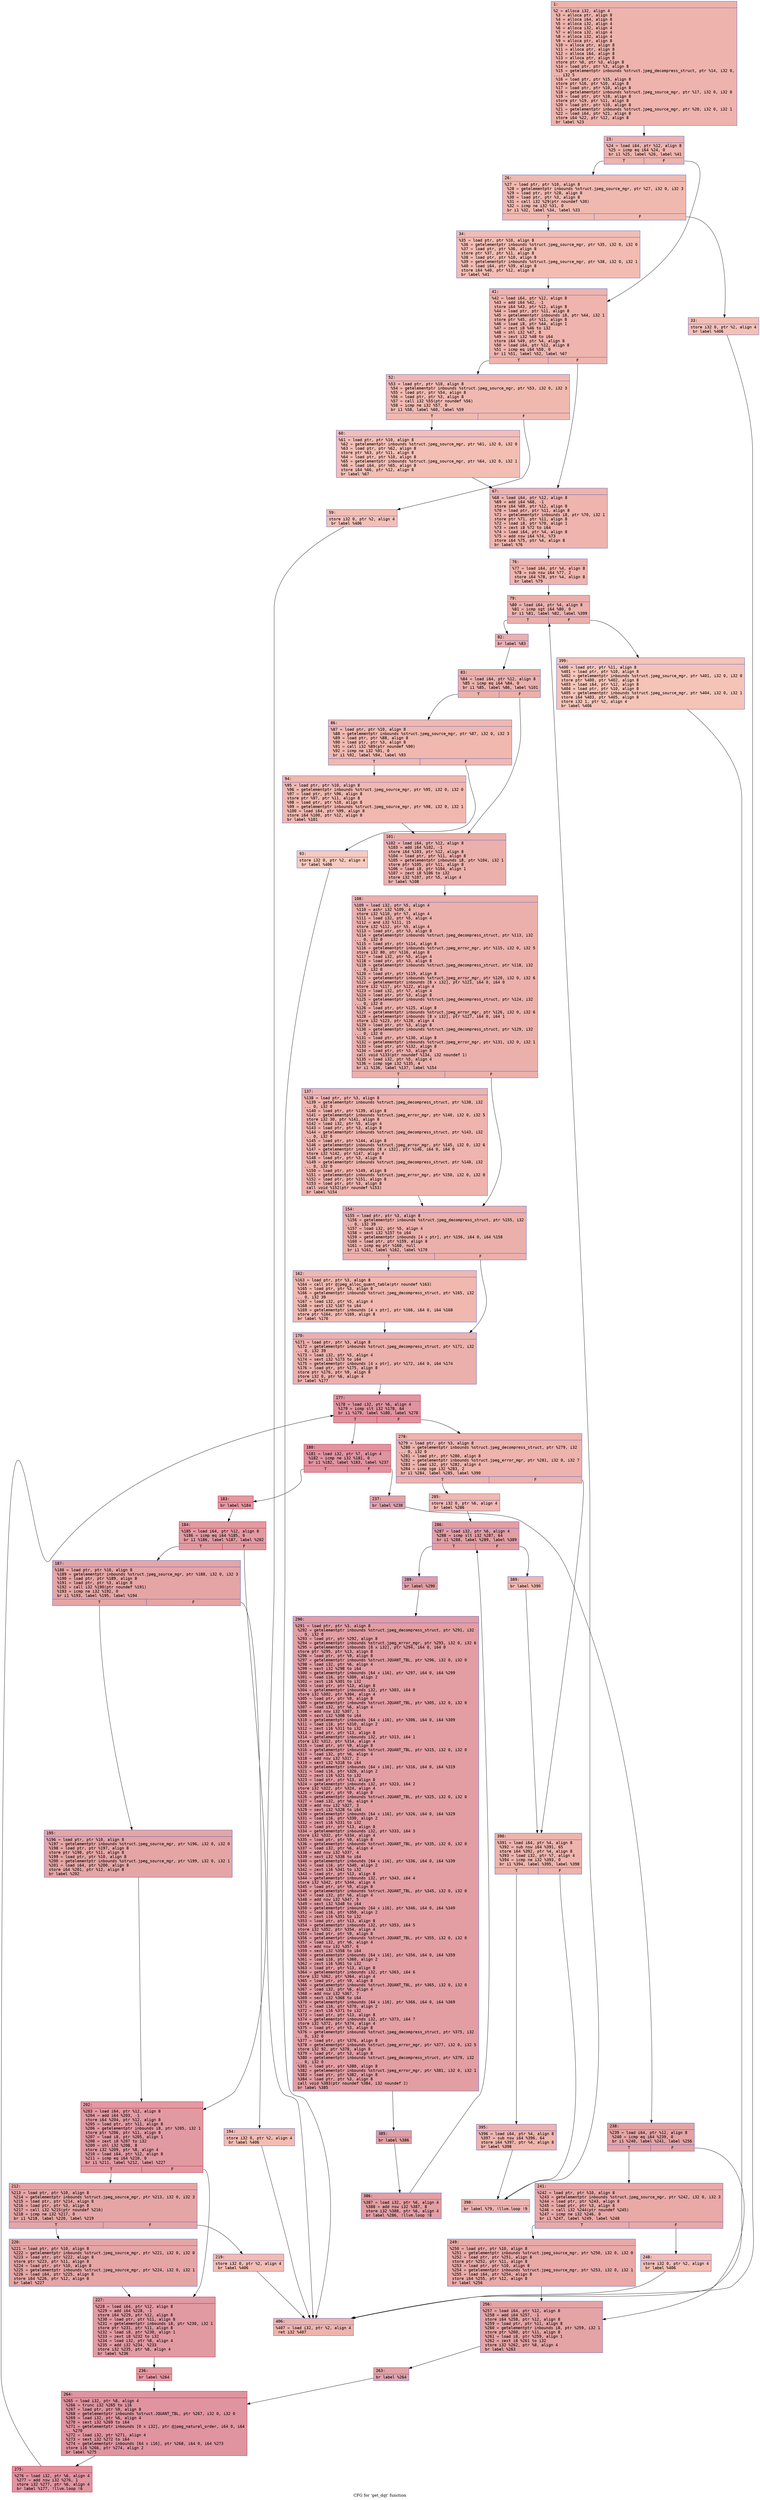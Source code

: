digraph "CFG for 'get_dqt' function" {
	label="CFG for 'get_dqt' function";

	Node0x6000038fb7f0 [shape=record,color="#3d50c3ff", style=filled, fillcolor="#d6524470" fontname="Courier",label="{1:\l|  %2 = alloca i32, align 4\l  %3 = alloca ptr, align 8\l  %4 = alloca i64, align 8\l  %5 = alloca i32, align 4\l  %6 = alloca i32, align 4\l  %7 = alloca i32, align 4\l  %8 = alloca i32, align 4\l  %9 = alloca ptr, align 8\l  %10 = alloca ptr, align 8\l  %11 = alloca ptr, align 8\l  %12 = alloca i64, align 8\l  %13 = alloca ptr, align 8\l  store ptr %0, ptr %3, align 8\l  %14 = load ptr, ptr %3, align 8\l  %15 = getelementptr inbounds %struct.jpeg_decompress_struct, ptr %14, i32 0,\l... i32 5\l  %16 = load ptr, ptr %15, align 8\l  store ptr %16, ptr %10, align 8\l  %17 = load ptr, ptr %10, align 8\l  %18 = getelementptr inbounds %struct.jpeg_source_mgr, ptr %17, i32 0, i32 0\l  %19 = load ptr, ptr %18, align 8\l  store ptr %19, ptr %11, align 8\l  %20 = load ptr, ptr %10, align 8\l  %21 = getelementptr inbounds %struct.jpeg_source_mgr, ptr %20, i32 0, i32 1\l  %22 = load i64, ptr %21, align 8\l  store i64 %22, ptr %12, align 8\l  br label %23\l}"];
	Node0x6000038fb7f0 -> Node0x6000038fb840[tooltip="1 -> 23\nProbability 100.00%" ];
	Node0x6000038fb840 [shape=record,color="#3d50c3ff", style=filled, fillcolor="#d6524470" fontname="Courier",label="{23:\l|  %24 = load i64, ptr %12, align 8\l  %25 = icmp eq i64 %24, 0\l  br i1 %25, label %26, label %41\l|{<s0>T|<s1>F}}"];
	Node0x6000038fb840:s0 -> Node0x6000038fb890[tooltip="23 -> 26\nProbability 37.50%" ];
	Node0x6000038fb840:s1 -> Node0x6000038fb980[tooltip="23 -> 41\nProbability 62.50%" ];
	Node0x6000038fb890 [shape=record,color="#3d50c3ff", style=filled, fillcolor="#de614d70" fontname="Courier",label="{26:\l|  %27 = load ptr, ptr %10, align 8\l  %28 = getelementptr inbounds %struct.jpeg_source_mgr, ptr %27, i32 0, i32 3\l  %29 = load ptr, ptr %28, align 8\l  %30 = load ptr, ptr %3, align 8\l  %31 = call i32 %29(ptr noundef %30)\l  %32 = icmp ne i32 %31, 0\l  br i1 %32, label %34, label %33\l|{<s0>T|<s1>F}}"];
	Node0x6000038fb890:s0 -> Node0x6000038fb930[tooltip="26 -> 34\nProbability 62.50%" ];
	Node0x6000038fb890:s1 -> Node0x6000038fb8e0[tooltip="26 -> 33\nProbability 37.50%" ];
	Node0x6000038fb8e0 [shape=record,color="#3d50c3ff", style=filled, fillcolor="#e5705870" fontname="Courier",label="{33:\l|  store i32 0, ptr %2, align 4\l  br label %406\l}"];
	Node0x6000038fb8e0 -> Node0x6000038fca00[tooltip="33 -> 406\nProbability 100.00%" ];
	Node0x6000038fb930 [shape=record,color="#3d50c3ff", style=filled, fillcolor="#e1675170" fontname="Courier",label="{34:\l|  %35 = load ptr, ptr %10, align 8\l  %36 = getelementptr inbounds %struct.jpeg_source_mgr, ptr %35, i32 0, i32 0\l  %37 = load ptr, ptr %36, align 8\l  store ptr %37, ptr %11, align 8\l  %38 = load ptr, ptr %10, align 8\l  %39 = getelementptr inbounds %struct.jpeg_source_mgr, ptr %38, i32 0, i32 1\l  %40 = load i64, ptr %39, align 8\l  store i64 %40, ptr %12, align 8\l  br label %41\l}"];
	Node0x6000038fb930 -> Node0x6000038fb980[tooltip="34 -> 41\nProbability 100.00%" ];
	Node0x6000038fb980 [shape=record,color="#3d50c3ff", style=filled, fillcolor="#d8564670" fontname="Courier",label="{41:\l|  %42 = load i64, ptr %12, align 8\l  %43 = add i64 %42, -1\l  store i64 %43, ptr %12, align 8\l  %44 = load ptr, ptr %11, align 8\l  %45 = getelementptr inbounds i8, ptr %44, i32 1\l  store ptr %45, ptr %11, align 8\l  %46 = load i8, ptr %44, align 1\l  %47 = zext i8 %46 to i32\l  %48 = shl i32 %47, 8\l  %49 = zext i32 %48 to i64\l  store i64 %49, ptr %4, align 8\l  %50 = load i64, ptr %12, align 8\l  %51 = icmp eq i64 %50, 0\l  br i1 %51, label %52, label %67\l|{<s0>T|<s1>F}}"];
	Node0x6000038fb980:s0 -> Node0x6000038fb9d0[tooltip="41 -> 52\nProbability 37.50%" ];
	Node0x6000038fb980:s1 -> Node0x6000038fbac0[tooltip="41 -> 67\nProbability 62.50%" ];
	Node0x6000038fb9d0 [shape=record,color="#3d50c3ff", style=filled, fillcolor="#de614d70" fontname="Courier",label="{52:\l|  %53 = load ptr, ptr %10, align 8\l  %54 = getelementptr inbounds %struct.jpeg_source_mgr, ptr %53, i32 0, i32 3\l  %55 = load ptr, ptr %54, align 8\l  %56 = load ptr, ptr %3, align 8\l  %57 = call i32 %55(ptr noundef %56)\l  %58 = icmp ne i32 %57, 0\l  br i1 %58, label %60, label %59\l|{<s0>T|<s1>F}}"];
	Node0x6000038fb9d0:s0 -> Node0x6000038fba70[tooltip="52 -> 60\nProbability 62.50%" ];
	Node0x6000038fb9d0:s1 -> Node0x6000038fba20[tooltip="52 -> 59\nProbability 37.50%" ];
	Node0x6000038fba20 [shape=record,color="#3d50c3ff", style=filled, fillcolor="#e5705870" fontname="Courier",label="{59:\l|  store i32 0, ptr %2, align 4\l  br label %406\l}"];
	Node0x6000038fba20 -> Node0x6000038fca00[tooltip="59 -> 406\nProbability 100.00%" ];
	Node0x6000038fba70 [shape=record,color="#3d50c3ff", style=filled, fillcolor="#e36c5570" fontname="Courier",label="{60:\l|  %61 = load ptr, ptr %10, align 8\l  %62 = getelementptr inbounds %struct.jpeg_source_mgr, ptr %61, i32 0, i32 0\l  %63 = load ptr, ptr %62, align 8\l  store ptr %63, ptr %11, align 8\l  %64 = load ptr, ptr %10, align 8\l  %65 = getelementptr inbounds %struct.jpeg_source_mgr, ptr %64, i32 0, i32 1\l  %66 = load i64, ptr %65, align 8\l  store i64 %66, ptr %12, align 8\l  br label %67\l}"];
	Node0x6000038fba70 -> Node0x6000038fbac0[tooltip="60 -> 67\nProbability 100.00%" ];
	Node0x6000038fbac0 [shape=record,color="#3d50c3ff", style=filled, fillcolor="#d8564670" fontname="Courier",label="{67:\l|  %68 = load i64, ptr %12, align 8\l  %69 = add i64 %68, -1\l  store i64 %69, ptr %12, align 8\l  %70 = load ptr, ptr %11, align 8\l  %71 = getelementptr inbounds i8, ptr %70, i32 1\l  store ptr %71, ptr %11, align 8\l  %72 = load i8, ptr %70, align 1\l  %73 = zext i8 %72 to i64\l  %74 = load i64, ptr %4, align 8\l  %75 = add nsw i64 %74, %73\l  store i64 %75, ptr %4, align 8\l  br label %76\l}"];
	Node0x6000038fbac0 -> Node0x6000038fbb10[tooltip="67 -> 76\nProbability 100.00%" ];
	Node0x6000038fbb10 [shape=record,color="#3d50c3ff", style=filled, fillcolor="#d8564670" fontname="Courier",label="{76:\l|  %77 = load i64, ptr %4, align 8\l  %78 = sub nsw i64 %77, 2\l  store i64 %78, ptr %4, align 8\l  br label %79\l}"];
	Node0x6000038fbb10 -> Node0x6000038fbb60[tooltip="76 -> 79\nProbability 100.00%" ];
	Node0x6000038fbb60 [shape=record,color="#3d50c3ff", style=filled, fillcolor="#d24b4070" fontname="Courier",label="{79:\l|  %80 = load i64, ptr %4, align 8\l  %81 = icmp sgt i64 %80, 0\l  br i1 %81, label %82, label %399\l|{<s0>T|<s1>F}}"];
	Node0x6000038fbb60:s0 -> Node0x6000038fbbb0[tooltip="79 -> 82\nProbability 96.88%" ];
	Node0x6000038fbb60:s1 -> Node0x6000038fc9b0[tooltip="79 -> 399\nProbability 3.12%" ];
	Node0x6000038fbbb0 [shape=record,color="#3d50c3ff", style=filled, fillcolor="#d24b4070" fontname="Courier",label="{82:\l|  br label %83\l}"];
	Node0x6000038fbbb0 -> Node0x6000038fbc00[tooltip="82 -> 83\nProbability 100.00%" ];
	Node0x6000038fbc00 [shape=record,color="#3d50c3ff", style=filled, fillcolor="#d24b4070" fontname="Courier",label="{83:\l|  %84 = load i64, ptr %12, align 8\l  %85 = icmp eq i64 %84, 0\l  br i1 %85, label %86, label %101\l|{<s0>T|<s1>F}}"];
	Node0x6000038fbc00:s0 -> Node0x6000038fbc50[tooltip="83 -> 86\nProbability 37.50%" ];
	Node0x6000038fbc00:s1 -> Node0x6000038fbd40[tooltip="83 -> 101\nProbability 62.50%" ];
	Node0x6000038fbc50 [shape=record,color="#3d50c3ff", style=filled, fillcolor="#dc5d4a70" fontname="Courier",label="{86:\l|  %87 = load ptr, ptr %10, align 8\l  %88 = getelementptr inbounds %struct.jpeg_source_mgr, ptr %87, i32 0, i32 3\l  %89 = load ptr, ptr %88, align 8\l  %90 = load ptr, ptr %3, align 8\l  %91 = call i32 %89(ptr noundef %90)\l  %92 = icmp ne i32 %91, 0\l  br i1 %92, label %94, label %93\l|{<s0>T|<s1>F}}"];
	Node0x6000038fbc50:s0 -> Node0x6000038fbcf0[tooltip="86 -> 94\nProbability 96.88%" ];
	Node0x6000038fbc50:s1 -> Node0x6000038fbca0[tooltip="86 -> 93\nProbability 3.12%" ];
	Node0x6000038fbca0 [shape=record,color="#3d50c3ff", style=filled, fillcolor="#ef886b70" fontname="Courier",label="{93:\l|  store i32 0, ptr %2, align 4\l  br label %406\l}"];
	Node0x6000038fbca0 -> Node0x6000038fca00[tooltip="93 -> 406\nProbability 100.00%" ];
	Node0x6000038fbcf0 [shape=record,color="#3d50c3ff", style=filled, fillcolor="#dc5d4a70" fontname="Courier",label="{94:\l|  %95 = load ptr, ptr %10, align 8\l  %96 = getelementptr inbounds %struct.jpeg_source_mgr, ptr %95, i32 0, i32 0\l  %97 = load ptr, ptr %96, align 8\l  store ptr %97, ptr %11, align 8\l  %98 = load ptr, ptr %10, align 8\l  %99 = getelementptr inbounds %struct.jpeg_source_mgr, ptr %98, i32 0, i32 1\l  %100 = load i64, ptr %99, align 8\l  store i64 %100, ptr %12, align 8\l  br label %101\l}"];
	Node0x6000038fbcf0 -> Node0x6000038fbd40[tooltip="94 -> 101\nProbability 100.00%" ];
	Node0x6000038fbd40 [shape=record,color="#3d50c3ff", style=filled, fillcolor="#d24b4070" fontname="Courier",label="{101:\l|  %102 = load i64, ptr %12, align 8\l  %103 = add i64 %102, -1\l  store i64 %103, ptr %12, align 8\l  %104 = load ptr, ptr %11, align 8\l  %105 = getelementptr inbounds i8, ptr %104, i32 1\l  store ptr %105, ptr %11, align 8\l  %106 = load i8, ptr %104, align 1\l  %107 = zext i8 %106 to i32\l  store i32 %107, ptr %5, align 4\l  br label %108\l}"];
	Node0x6000038fbd40 -> Node0x6000038fbd90[tooltip="101 -> 108\nProbability 100.00%" ];
	Node0x6000038fbd90 [shape=record,color="#3d50c3ff", style=filled, fillcolor="#d24b4070" fontname="Courier",label="{108:\l|  %109 = load i32, ptr %5, align 4\l  %110 = ashr i32 %109, 4\l  store i32 %110, ptr %7, align 4\l  %111 = load i32, ptr %5, align 4\l  %112 = and i32 %111, 15\l  store i32 %112, ptr %5, align 4\l  %113 = load ptr, ptr %3, align 8\l  %114 = getelementptr inbounds %struct.jpeg_decompress_struct, ptr %113, i32\l... 0, i32 0\l  %115 = load ptr, ptr %114, align 8\l  %116 = getelementptr inbounds %struct.jpeg_error_mgr, ptr %115, i32 0, i32 5\l  store i32 80, ptr %116, align 8\l  %117 = load i32, ptr %5, align 4\l  %118 = load ptr, ptr %3, align 8\l  %119 = getelementptr inbounds %struct.jpeg_decompress_struct, ptr %118, i32\l... 0, i32 0\l  %120 = load ptr, ptr %119, align 8\l  %121 = getelementptr inbounds %struct.jpeg_error_mgr, ptr %120, i32 0, i32 6\l  %122 = getelementptr inbounds [8 x i32], ptr %121, i64 0, i64 0\l  store i32 %117, ptr %122, align 4\l  %123 = load i32, ptr %7, align 4\l  %124 = load ptr, ptr %3, align 8\l  %125 = getelementptr inbounds %struct.jpeg_decompress_struct, ptr %124, i32\l... 0, i32 0\l  %126 = load ptr, ptr %125, align 8\l  %127 = getelementptr inbounds %struct.jpeg_error_mgr, ptr %126, i32 0, i32 6\l  %128 = getelementptr inbounds [8 x i32], ptr %127, i64 0, i64 1\l  store i32 %123, ptr %128, align 4\l  %129 = load ptr, ptr %3, align 8\l  %130 = getelementptr inbounds %struct.jpeg_decompress_struct, ptr %129, i32\l... 0, i32 0\l  %131 = load ptr, ptr %130, align 8\l  %132 = getelementptr inbounds %struct.jpeg_error_mgr, ptr %131, i32 0, i32 1\l  %133 = load ptr, ptr %132, align 8\l  %134 = load ptr, ptr %3, align 8\l  call void %133(ptr noundef %134, i32 noundef 1)\l  %135 = load i32, ptr %5, align 4\l  %136 = icmp sge i32 %135, 4\l  br i1 %136, label %137, label %154\l|{<s0>T|<s1>F}}"];
	Node0x6000038fbd90:s0 -> Node0x6000038fbde0[tooltip="108 -> 137\nProbability 50.00%" ];
	Node0x6000038fbd90:s1 -> Node0x6000038fbe30[tooltip="108 -> 154\nProbability 50.00%" ];
	Node0x6000038fbde0 [shape=record,color="#3d50c3ff", style=filled, fillcolor="#d8564670" fontname="Courier",label="{137:\l|  %138 = load ptr, ptr %3, align 8\l  %139 = getelementptr inbounds %struct.jpeg_decompress_struct, ptr %138, i32\l... 0, i32 0\l  %140 = load ptr, ptr %139, align 8\l  %141 = getelementptr inbounds %struct.jpeg_error_mgr, ptr %140, i32 0, i32 5\l  store i32 30, ptr %141, align 8\l  %142 = load i32, ptr %5, align 4\l  %143 = load ptr, ptr %3, align 8\l  %144 = getelementptr inbounds %struct.jpeg_decompress_struct, ptr %143, i32\l... 0, i32 0\l  %145 = load ptr, ptr %144, align 8\l  %146 = getelementptr inbounds %struct.jpeg_error_mgr, ptr %145, i32 0, i32 6\l  %147 = getelementptr inbounds [8 x i32], ptr %146, i64 0, i64 0\l  store i32 %142, ptr %147, align 4\l  %148 = load ptr, ptr %3, align 8\l  %149 = getelementptr inbounds %struct.jpeg_decompress_struct, ptr %148, i32\l... 0, i32 0\l  %150 = load ptr, ptr %149, align 8\l  %151 = getelementptr inbounds %struct.jpeg_error_mgr, ptr %150, i32 0, i32 0\l  %152 = load ptr, ptr %151, align 8\l  %153 = load ptr, ptr %3, align 8\l  call void %152(ptr noundef %153)\l  br label %154\l}"];
	Node0x6000038fbde0 -> Node0x6000038fbe30[tooltip="137 -> 154\nProbability 100.00%" ];
	Node0x6000038fbe30 [shape=record,color="#3d50c3ff", style=filled, fillcolor="#d24b4070" fontname="Courier",label="{154:\l|  %155 = load ptr, ptr %3, align 8\l  %156 = getelementptr inbounds %struct.jpeg_decompress_struct, ptr %155, i32\l... 0, i32 39\l  %157 = load i32, ptr %5, align 4\l  %158 = sext i32 %157 to i64\l  %159 = getelementptr inbounds [4 x ptr], ptr %156, i64 0, i64 %158\l  %160 = load ptr, ptr %159, align 8\l  %161 = icmp eq ptr %160, null\l  br i1 %161, label %162, label %170\l|{<s0>T|<s1>F}}"];
	Node0x6000038fbe30:s0 -> Node0x6000038fbe80[tooltip="154 -> 162\nProbability 37.50%" ];
	Node0x6000038fbe30:s1 -> Node0x6000038fbed0[tooltip="154 -> 170\nProbability 62.50%" ];
	Node0x6000038fbe80 [shape=record,color="#3d50c3ff", style=filled, fillcolor="#dc5d4a70" fontname="Courier",label="{162:\l|  %163 = load ptr, ptr %3, align 8\l  %164 = call ptr @jpeg_alloc_quant_table(ptr noundef %163)\l  %165 = load ptr, ptr %3, align 8\l  %166 = getelementptr inbounds %struct.jpeg_decompress_struct, ptr %165, i32\l... 0, i32 39\l  %167 = load i32, ptr %5, align 4\l  %168 = sext i32 %167 to i64\l  %169 = getelementptr inbounds [4 x ptr], ptr %166, i64 0, i64 %168\l  store ptr %164, ptr %169, align 8\l  br label %170\l}"];
	Node0x6000038fbe80 -> Node0x6000038fbed0[tooltip="162 -> 170\nProbability 100.00%" ];
	Node0x6000038fbed0 [shape=record,color="#3d50c3ff", style=filled, fillcolor="#d24b4070" fontname="Courier",label="{170:\l|  %171 = load ptr, ptr %3, align 8\l  %172 = getelementptr inbounds %struct.jpeg_decompress_struct, ptr %171, i32\l... 0, i32 39\l  %173 = load i32, ptr %5, align 4\l  %174 = sext i32 %173 to i64\l  %175 = getelementptr inbounds [4 x ptr], ptr %172, i64 0, i64 %174\l  %176 = load ptr, ptr %175, align 8\l  store ptr %176, ptr %9, align 8\l  store i32 0, ptr %6, align 4\l  br label %177\l}"];
	Node0x6000038fbed0 -> Node0x6000038fbf20[tooltip="170 -> 177\nProbability 100.00%" ];
	Node0x6000038fbf20 [shape=record,color="#b70d28ff", style=filled, fillcolor="#b70d2870" fontname="Courier",label="{177:\l|  %178 = load i32, ptr %6, align 4\l  %179 = icmp slt i32 %178, 64\l  br i1 %179, label %180, label %278\l|{<s0>T|<s1>F}}"];
	Node0x6000038fbf20:s0 -> Node0x6000038fbf70[tooltip="177 -> 180\nProbability 96.88%" ];
	Node0x6000038fbf20:s1 -> Node0x6000038fc640[tooltip="177 -> 278\nProbability 3.12%" ];
	Node0x6000038fbf70 [shape=record,color="#b70d28ff", style=filled, fillcolor="#b70d2870" fontname="Courier",label="{180:\l|  %181 = load i32, ptr %7, align 4\l  %182 = icmp ne i32 %181, 0\l  br i1 %182, label %183, label %237\l|{<s0>T|<s1>F}}"];
	Node0x6000038fbf70:s0 -> Node0x6000038fc000[tooltip="180 -> 183\nProbability 62.50%" ];
	Node0x6000038fbf70:s1 -> Node0x6000038fc370[tooltip="180 -> 237\nProbability 37.50%" ];
	Node0x6000038fc000 [shape=record,color="#b70d28ff", style=filled, fillcolor="#bb1b2c70" fontname="Courier",label="{183:\l|  br label %184\l}"];
	Node0x6000038fc000 -> Node0x6000038fc050[tooltip="183 -> 184\nProbability 100.00%" ];
	Node0x6000038fc050 [shape=record,color="#b70d28ff", style=filled, fillcolor="#bb1b2c70" fontname="Courier",label="{184:\l|  %185 = load i64, ptr %12, align 8\l  %186 = icmp eq i64 %185, 0\l  br i1 %186, label %187, label %202\l|{<s0>T|<s1>F}}"];
	Node0x6000038fc050:s0 -> Node0x6000038fc0a0[tooltip="184 -> 187\nProbability 37.50%" ];
	Node0x6000038fc050:s1 -> Node0x6000038fc190[tooltip="184 -> 202\nProbability 62.50%" ];
	Node0x6000038fc0a0 [shape=record,color="#3d50c3ff", style=filled, fillcolor="#c5333470" fontname="Courier",label="{187:\l|  %188 = load ptr, ptr %10, align 8\l  %189 = getelementptr inbounds %struct.jpeg_source_mgr, ptr %188, i32 0, i32 3\l  %190 = load ptr, ptr %189, align 8\l  %191 = load ptr, ptr %3, align 8\l  %192 = call i32 %190(ptr noundef %191)\l  %193 = icmp ne i32 %192, 0\l  br i1 %193, label %195, label %194\l|{<s0>T|<s1>F}}"];
	Node0x6000038fc0a0:s0 -> Node0x6000038fc140[tooltip="187 -> 195\nProbability 96.88%" ];
	Node0x6000038fc0a0:s1 -> Node0x6000038fc0f0[tooltip="187 -> 194\nProbability 3.12%" ];
	Node0x6000038fc0f0 [shape=record,color="#3d50c3ff", style=filled, fillcolor="#e1675170" fontname="Courier",label="{194:\l|  store i32 0, ptr %2, align 4\l  br label %406\l}"];
	Node0x6000038fc0f0 -> Node0x6000038fca00[tooltip="194 -> 406\nProbability 100.00%" ];
	Node0x6000038fc140 [shape=record,color="#3d50c3ff", style=filled, fillcolor="#c5333470" fontname="Courier",label="{195:\l|  %196 = load ptr, ptr %10, align 8\l  %197 = getelementptr inbounds %struct.jpeg_source_mgr, ptr %196, i32 0, i32 0\l  %198 = load ptr, ptr %197, align 8\l  store ptr %198, ptr %11, align 8\l  %199 = load ptr, ptr %10, align 8\l  %200 = getelementptr inbounds %struct.jpeg_source_mgr, ptr %199, i32 0, i32 1\l  %201 = load i64, ptr %200, align 8\l  store i64 %201, ptr %12, align 8\l  br label %202\l}"];
	Node0x6000038fc140 -> Node0x6000038fc190[tooltip="195 -> 202\nProbability 100.00%" ];
	Node0x6000038fc190 [shape=record,color="#b70d28ff", style=filled, fillcolor="#bb1b2c70" fontname="Courier",label="{202:\l|  %203 = load i64, ptr %12, align 8\l  %204 = add i64 %203, -1\l  store i64 %204, ptr %12, align 8\l  %205 = load ptr, ptr %11, align 8\l  %206 = getelementptr inbounds i8, ptr %205, i32 1\l  store ptr %206, ptr %11, align 8\l  %207 = load i8, ptr %205, align 1\l  %208 = zext i8 %207 to i32\l  %209 = shl i32 %208, 8\l  store i32 %209, ptr %8, align 4\l  %210 = load i64, ptr %12, align 8\l  %211 = icmp eq i64 %210, 0\l  br i1 %211, label %212, label %227\l|{<s0>T|<s1>F}}"];
	Node0x6000038fc190:s0 -> Node0x6000038fc1e0[tooltip="202 -> 212\nProbability 37.50%" ];
	Node0x6000038fc190:s1 -> Node0x6000038fc2d0[tooltip="202 -> 227\nProbability 62.50%" ];
	Node0x6000038fc1e0 [shape=record,color="#3d50c3ff", style=filled, fillcolor="#c5333470" fontname="Courier",label="{212:\l|  %213 = load ptr, ptr %10, align 8\l  %214 = getelementptr inbounds %struct.jpeg_source_mgr, ptr %213, i32 0, i32 3\l  %215 = load ptr, ptr %214, align 8\l  %216 = load ptr, ptr %3, align 8\l  %217 = call i32 %215(ptr noundef %216)\l  %218 = icmp ne i32 %217, 0\l  br i1 %218, label %220, label %219\l|{<s0>T|<s1>F}}"];
	Node0x6000038fc1e0:s0 -> Node0x6000038fc280[tooltip="212 -> 220\nProbability 96.88%" ];
	Node0x6000038fc1e0:s1 -> Node0x6000038fc230[tooltip="212 -> 219\nProbability 3.12%" ];
	Node0x6000038fc230 [shape=record,color="#3d50c3ff", style=filled, fillcolor="#e1675170" fontname="Courier",label="{219:\l|  store i32 0, ptr %2, align 4\l  br label %406\l}"];
	Node0x6000038fc230 -> Node0x6000038fca00[tooltip="219 -> 406\nProbability 100.00%" ];
	Node0x6000038fc280 [shape=record,color="#3d50c3ff", style=filled, fillcolor="#c5333470" fontname="Courier",label="{220:\l|  %221 = load ptr, ptr %10, align 8\l  %222 = getelementptr inbounds %struct.jpeg_source_mgr, ptr %221, i32 0, i32 0\l  %223 = load ptr, ptr %222, align 8\l  store ptr %223, ptr %11, align 8\l  %224 = load ptr, ptr %10, align 8\l  %225 = getelementptr inbounds %struct.jpeg_source_mgr, ptr %224, i32 0, i32 1\l  %226 = load i64, ptr %225, align 8\l  store i64 %226, ptr %12, align 8\l  br label %227\l}"];
	Node0x6000038fc280 -> Node0x6000038fc2d0[tooltip="220 -> 227\nProbability 100.00%" ];
	Node0x6000038fc2d0 [shape=record,color="#b70d28ff", style=filled, fillcolor="#bb1b2c70" fontname="Courier",label="{227:\l|  %228 = load i64, ptr %12, align 8\l  %229 = add i64 %228, -1\l  store i64 %229, ptr %12, align 8\l  %230 = load ptr, ptr %11, align 8\l  %231 = getelementptr inbounds i8, ptr %230, i32 1\l  store ptr %231, ptr %11, align 8\l  %232 = load i8, ptr %230, align 1\l  %233 = zext i8 %232 to i32\l  %234 = load i32, ptr %8, align 4\l  %235 = add i32 %234, %233\l  store i32 %235, ptr %8, align 4\l  br label %236\l}"];
	Node0x6000038fc2d0 -> Node0x6000038fc320[tooltip="227 -> 236\nProbability 100.00%" ];
	Node0x6000038fc320 [shape=record,color="#b70d28ff", style=filled, fillcolor="#bb1b2c70" fontname="Courier",label="{236:\l|  br label %264\l}"];
	Node0x6000038fc320 -> Node0x6000038fc5a0[tooltip="236 -> 264\nProbability 100.00%" ];
	Node0x6000038fc370 [shape=record,color="#3d50c3ff", style=filled, fillcolor="#c32e3170" fontname="Courier",label="{237:\l|  br label %238\l}"];
	Node0x6000038fc370 -> Node0x6000038fc3c0[tooltip="237 -> 238\nProbability 100.00%" ];
	Node0x6000038fc3c0 [shape=record,color="#3d50c3ff", style=filled, fillcolor="#c32e3170" fontname="Courier",label="{238:\l|  %239 = load i64, ptr %12, align 8\l  %240 = icmp eq i64 %239, 0\l  br i1 %240, label %241, label %256\l|{<s0>T|<s1>F}}"];
	Node0x6000038fc3c0:s0 -> Node0x6000038fc410[tooltip="238 -> 241\nProbability 37.50%" ];
	Node0x6000038fc3c0:s1 -> Node0x6000038fc500[tooltip="238 -> 256\nProbability 62.50%" ];
	Node0x6000038fc410 [shape=record,color="#3d50c3ff", style=filled, fillcolor="#ca3b3770" fontname="Courier",label="{241:\l|  %242 = load ptr, ptr %10, align 8\l  %243 = getelementptr inbounds %struct.jpeg_source_mgr, ptr %242, i32 0, i32 3\l  %244 = load ptr, ptr %243, align 8\l  %245 = load ptr, ptr %3, align 8\l  %246 = call i32 %244(ptr noundef %245)\l  %247 = icmp ne i32 %246, 0\l  br i1 %247, label %249, label %248\l|{<s0>T|<s1>F}}"];
	Node0x6000038fc410:s0 -> Node0x6000038fc4b0[tooltip="241 -> 249\nProbability 96.88%" ];
	Node0x6000038fc410:s1 -> Node0x6000038fc460[tooltip="241 -> 248\nProbability 3.12%" ];
	Node0x6000038fc460 [shape=record,color="#3d50c3ff", style=filled, fillcolor="#e36c5570" fontname="Courier",label="{248:\l|  store i32 0, ptr %2, align 4\l  br label %406\l}"];
	Node0x6000038fc460 -> Node0x6000038fca00[tooltip="248 -> 406\nProbability 100.00%" ];
	Node0x6000038fc4b0 [shape=record,color="#3d50c3ff", style=filled, fillcolor="#ca3b3770" fontname="Courier",label="{249:\l|  %250 = load ptr, ptr %10, align 8\l  %251 = getelementptr inbounds %struct.jpeg_source_mgr, ptr %250, i32 0, i32 0\l  %252 = load ptr, ptr %251, align 8\l  store ptr %252, ptr %11, align 8\l  %253 = load ptr, ptr %10, align 8\l  %254 = getelementptr inbounds %struct.jpeg_source_mgr, ptr %253, i32 0, i32 1\l  %255 = load i64, ptr %254, align 8\l  store i64 %255, ptr %12, align 8\l  br label %256\l}"];
	Node0x6000038fc4b0 -> Node0x6000038fc500[tooltip="249 -> 256\nProbability 100.00%" ];
	Node0x6000038fc500 [shape=record,color="#3d50c3ff", style=filled, fillcolor="#c32e3170" fontname="Courier",label="{256:\l|  %257 = load i64, ptr %12, align 8\l  %258 = add i64 %257, -1\l  store i64 %258, ptr %12, align 8\l  %259 = load ptr, ptr %11, align 8\l  %260 = getelementptr inbounds i8, ptr %259, i32 1\l  store ptr %260, ptr %11, align 8\l  %261 = load i8, ptr %259, align 1\l  %262 = zext i8 %261 to i32\l  store i32 %262, ptr %8, align 4\l  br label %263\l}"];
	Node0x6000038fc500 -> Node0x6000038fc550[tooltip="256 -> 263\nProbability 100.00%" ];
	Node0x6000038fc550 [shape=record,color="#3d50c3ff", style=filled, fillcolor="#c32e3170" fontname="Courier",label="{263:\l|  br label %264\l}"];
	Node0x6000038fc550 -> Node0x6000038fc5a0[tooltip="263 -> 264\nProbability 100.00%" ];
	Node0x6000038fc5a0 [shape=record,color="#b70d28ff", style=filled, fillcolor="#b70d2870" fontname="Courier",label="{264:\l|  %265 = load i32, ptr %8, align 4\l  %266 = trunc i32 %265 to i16\l  %267 = load ptr, ptr %9, align 8\l  %268 = getelementptr inbounds %struct.JQUANT_TBL, ptr %267, i32 0, i32 0\l  %269 = load i32, ptr %6, align 4\l  %270 = sext i32 %269 to i64\l  %271 = getelementptr inbounds [0 x i32], ptr @jpeg_natural_order, i64 0, i64\l... %270\l  %272 = load i32, ptr %271, align 4\l  %273 = sext i32 %272 to i64\l  %274 = getelementptr inbounds [64 x i16], ptr %268, i64 0, i64 %273\l  store i16 %266, ptr %274, align 2\l  br label %275\l}"];
	Node0x6000038fc5a0 -> Node0x6000038fc5f0[tooltip="264 -> 275\nProbability 100.00%" ];
	Node0x6000038fc5f0 [shape=record,color="#b70d28ff", style=filled, fillcolor="#b70d2870" fontname="Courier",label="{275:\l|  %276 = load i32, ptr %6, align 4\l  %277 = add nsw i32 %276, 1\l  store i32 %277, ptr %6, align 4\l  br label %177, !llvm.loop !6\l}"];
	Node0x6000038fc5f0 -> Node0x6000038fbf20[tooltip="275 -> 177\nProbability 100.00%" ];
	Node0x6000038fc640 [shape=record,color="#3d50c3ff", style=filled, fillcolor="#d6524470" fontname="Courier",label="{278:\l|  %279 = load ptr, ptr %3, align 8\l  %280 = getelementptr inbounds %struct.jpeg_decompress_struct, ptr %279, i32\l... 0, i32 0\l  %281 = load ptr, ptr %280, align 8\l  %282 = getelementptr inbounds %struct.jpeg_error_mgr, ptr %281, i32 0, i32 7\l  %283 = load i32, ptr %282, align 4\l  %284 = icmp sge i32 %283, 2\l  br i1 %284, label %285, label %390\l|{<s0>T|<s1>F}}"];
	Node0x6000038fc640:s0 -> Node0x6000038fc690[tooltip="278 -> 285\nProbability 50.00%" ];
	Node0x6000038fc640:s1 -> Node0x6000038fc8c0[tooltip="278 -> 390\nProbability 50.00%" ];
	Node0x6000038fc690 [shape=record,color="#3d50c3ff", style=filled, fillcolor="#dc5d4a70" fontname="Courier",label="{285:\l|  store i32 0, ptr %6, align 4\l  br label %286\l}"];
	Node0x6000038fc690 -> Node0x6000038fc6e0[tooltip="285 -> 286\nProbability 100.00%" ];
	Node0x6000038fc6e0 [shape=record,color="#3d50c3ff", style=filled, fillcolor="#be242e70" fontname="Courier",label="{286:\l|  %287 = load i32, ptr %6, align 4\l  %288 = icmp slt i32 %287, 64\l  br i1 %288, label %289, label %389\l|{<s0>T|<s1>F}}"];
	Node0x6000038fc6e0:s0 -> Node0x6000038fc730[tooltip="286 -> 289\nProbability 96.88%" ];
	Node0x6000038fc6e0:s1 -> Node0x6000038fc870[tooltip="286 -> 389\nProbability 3.12%" ];
	Node0x6000038fc730 [shape=record,color="#3d50c3ff", style=filled, fillcolor="#be242e70" fontname="Courier",label="{289:\l|  br label %290\l}"];
	Node0x6000038fc730 -> Node0x6000038fc780[tooltip="289 -> 290\nProbability 100.00%" ];
	Node0x6000038fc780 [shape=record,color="#3d50c3ff", style=filled, fillcolor="#be242e70" fontname="Courier",label="{290:\l|  %291 = load ptr, ptr %3, align 8\l  %292 = getelementptr inbounds %struct.jpeg_decompress_struct, ptr %291, i32\l... 0, i32 0\l  %293 = load ptr, ptr %292, align 8\l  %294 = getelementptr inbounds %struct.jpeg_error_mgr, ptr %293, i32 0, i32 6\l  %295 = getelementptr inbounds [8 x i32], ptr %294, i64 0, i64 0\l  store ptr %295, ptr %13, align 8\l  %296 = load ptr, ptr %9, align 8\l  %297 = getelementptr inbounds %struct.JQUANT_TBL, ptr %296, i32 0, i32 0\l  %298 = load i32, ptr %6, align 4\l  %299 = sext i32 %298 to i64\l  %300 = getelementptr inbounds [64 x i16], ptr %297, i64 0, i64 %299\l  %301 = load i16, ptr %300, align 2\l  %302 = zext i16 %301 to i32\l  %303 = load ptr, ptr %13, align 8\l  %304 = getelementptr inbounds i32, ptr %303, i64 0\l  store i32 %302, ptr %304, align 4\l  %305 = load ptr, ptr %9, align 8\l  %306 = getelementptr inbounds %struct.JQUANT_TBL, ptr %305, i32 0, i32 0\l  %307 = load i32, ptr %6, align 4\l  %308 = add nsw i32 %307, 1\l  %309 = sext i32 %308 to i64\l  %310 = getelementptr inbounds [64 x i16], ptr %306, i64 0, i64 %309\l  %311 = load i16, ptr %310, align 2\l  %312 = zext i16 %311 to i32\l  %313 = load ptr, ptr %13, align 8\l  %314 = getelementptr inbounds i32, ptr %313, i64 1\l  store i32 %312, ptr %314, align 4\l  %315 = load ptr, ptr %9, align 8\l  %316 = getelementptr inbounds %struct.JQUANT_TBL, ptr %315, i32 0, i32 0\l  %317 = load i32, ptr %6, align 4\l  %318 = add nsw i32 %317, 2\l  %319 = sext i32 %318 to i64\l  %320 = getelementptr inbounds [64 x i16], ptr %316, i64 0, i64 %319\l  %321 = load i16, ptr %320, align 2\l  %322 = zext i16 %321 to i32\l  %323 = load ptr, ptr %13, align 8\l  %324 = getelementptr inbounds i32, ptr %323, i64 2\l  store i32 %322, ptr %324, align 4\l  %325 = load ptr, ptr %9, align 8\l  %326 = getelementptr inbounds %struct.JQUANT_TBL, ptr %325, i32 0, i32 0\l  %327 = load i32, ptr %6, align 4\l  %328 = add nsw i32 %327, 3\l  %329 = sext i32 %328 to i64\l  %330 = getelementptr inbounds [64 x i16], ptr %326, i64 0, i64 %329\l  %331 = load i16, ptr %330, align 2\l  %332 = zext i16 %331 to i32\l  %333 = load ptr, ptr %13, align 8\l  %334 = getelementptr inbounds i32, ptr %333, i64 3\l  store i32 %332, ptr %334, align 4\l  %335 = load ptr, ptr %9, align 8\l  %336 = getelementptr inbounds %struct.JQUANT_TBL, ptr %335, i32 0, i32 0\l  %337 = load i32, ptr %6, align 4\l  %338 = add nsw i32 %337, 4\l  %339 = sext i32 %338 to i64\l  %340 = getelementptr inbounds [64 x i16], ptr %336, i64 0, i64 %339\l  %341 = load i16, ptr %340, align 2\l  %342 = zext i16 %341 to i32\l  %343 = load ptr, ptr %13, align 8\l  %344 = getelementptr inbounds i32, ptr %343, i64 4\l  store i32 %342, ptr %344, align 4\l  %345 = load ptr, ptr %9, align 8\l  %346 = getelementptr inbounds %struct.JQUANT_TBL, ptr %345, i32 0, i32 0\l  %347 = load i32, ptr %6, align 4\l  %348 = add nsw i32 %347, 5\l  %349 = sext i32 %348 to i64\l  %350 = getelementptr inbounds [64 x i16], ptr %346, i64 0, i64 %349\l  %351 = load i16, ptr %350, align 2\l  %352 = zext i16 %351 to i32\l  %353 = load ptr, ptr %13, align 8\l  %354 = getelementptr inbounds i32, ptr %353, i64 5\l  store i32 %352, ptr %354, align 4\l  %355 = load ptr, ptr %9, align 8\l  %356 = getelementptr inbounds %struct.JQUANT_TBL, ptr %355, i32 0, i32 0\l  %357 = load i32, ptr %6, align 4\l  %358 = add nsw i32 %357, 6\l  %359 = sext i32 %358 to i64\l  %360 = getelementptr inbounds [64 x i16], ptr %356, i64 0, i64 %359\l  %361 = load i16, ptr %360, align 2\l  %362 = zext i16 %361 to i32\l  %363 = load ptr, ptr %13, align 8\l  %364 = getelementptr inbounds i32, ptr %363, i64 6\l  store i32 %362, ptr %364, align 4\l  %365 = load ptr, ptr %9, align 8\l  %366 = getelementptr inbounds %struct.JQUANT_TBL, ptr %365, i32 0, i32 0\l  %367 = load i32, ptr %6, align 4\l  %368 = add nsw i32 %367, 7\l  %369 = sext i32 %368 to i64\l  %370 = getelementptr inbounds [64 x i16], ptr %366, i64 0, i64 %369\l  %371 = load i16, ptr %370, align 2\l  %372 = zext i16 %371 to i32\l  %373 = load ptr, ptr %13, align 8\l  %374 = getelementptr inbounds i32, ptr %373, i64 7\l  store i32 %372, ptr %374, align 4\l  %375 = load ptr, ptr %3, align 8\l  %376 = getelementptr inbounds %struct.jpeg_decompress_struct, ptr %375, i32\l... 0, i32 0\l  %377 = load ptr, ptr %376, align 8\l  %378 = getelementptr inbounds %struct.jpeg_error_mgr, ptr %377, i32 0, i32 5\l  store i32 92, ptr %378, align 8\l  %379 = load ptr, ptr %3, align 8\l  %380 = getelementptr inbounds %struct.jpeg_decompress_struct, ptr %379, i32\l... 0, i32 0\l  %381 = load ptr, ptr %380, align 8\l  %382 = getelementptr inbounds %struct.jpeg_error_mgr, ptr %381, i32 0, i32 1\l  %383 = load ptr, ptr %382, align 8\l  %384 = load ptr, ptr %3, align 8\l  call void %383(ptr noundef %384, i32 noundef 2)\l  br label %385\l}"];
	Node0x6000038fc780 -> Node0x6000038fc7d0[tooltip="290 -> 385\nProbability 100.00%" ];
	Node0x6000038fc7d0 [shape=record,color="#3d50c3ff", style=filled, fillcolor="#be242e70" fontname="Courier",label="{385:\l|  br label %386\l}"];
	Node0x6000038fc7d0 -> Node0x6000038fc820[tooltip="385 -> 386\nProbability 100.00%" ];
	Node0x6000038fc820 [shape=record,color="#3d50c3ff", style=filled, fillcolor="#be242e70" fontname="Courier",label="{386:\l|  %387 = load i32, ptr %6, align 4\l  %388 = add nsw i32 %387, 8\l  store i32 %388, ptr %6, align 4\l  br label %286, !llvm.loop !8\l}"];
	Node0x6000038fc820 -> Node0x6000038fc6e0[tooltip="386 -> 286\nProbability 100.00%" ];
	Node0x6000038fc870 [shape=record,color="#3d50c3ff", style=filled, fillcolor="#dc5d4a70" fontname="Courier",label="{389:\l|  br label %390\l}"];
	Node0x6000038fc870 -> Node0x6000038fc8c0[tooltip="389 -> 390\nProbability 100.00%" ];
	Node0x6000038fc8c0 [shape=record,color="#3d50c3ff", style=filled, fillcolor="#d6524470" fontname="Courier",label="{390:\l|  %391 = load i64, ptr %4, align 8\l  %392 = sub nsw i64 %391, 65\l  store i64 %392, ptr %4, align 8\l  %393 = load i32, ptr %7, align 4\l  %394 = icmp ne i32 %393, 0\l  br i1 %394, label %395, label %398\l|{<s0>T|<s1>F}}"];
	Node0x6000038fc8c0:s0 -> Node0x6000038fc910[tooltip="390 -> 395\nProbability 62.50%" ];
	Node0x6000038fc8c0:s1 -> Node0x6000038fc960[tooltip="390 -> 398\nProbability 37.50%" ];
	Node0x6000038fc910 [shape=record,color="#3d50c3ff", style=filled, fillcolor="#d8564670" fontname="Courier",label="{395:\l|  %396 = load i64, ptr %4, align 8\l  %397 = sub nsw i64 %396, 64\l  store i64 %397, ptr %4, align 8\l  br label %398\l}"];
	Node0x6000038fc910 -> Node0x6000038fc960[tooltip="395 -> 398\nProbability 100.00%" ];
	Node0x6000038fc960 [shape=record,color="#3d50c3ff", style=filled, fillcolor="#d6524470" fontname="Courier",label="{398:\l|  br label %79, !llvm.loop !9\l}"];
	Node0x6000038fc960 -> Node0x6000038fbb60[tooltip="398 -> 79\nProbability 100.00%" ];
	Node0x6000038fc9b0 [shape=record,color="#3d50c3ff", style=filled, fillcolor="#e97a5f70" fontname="Courier",label="{399:\l|  %400 = load ptr, ptr %11, align 8\l  %401 = load ptr, ptr %10, align 8\l  %402 = getelementptr inbounds %struct.jpeg_source_mgr, ptr %401, i32 0, i32 0\l  store ptr %400, ptr %402, align 8\l  %403 = load i64, ptr %12, align 8\l  %404 = load ptr, ptr %10, align 8\l  %405 = getelementptr inbounds %struct.jpeg_source_mgr, ptr %404, i32 0, i32 1\l  store i64 %403, ptr %405, align 8\l  store i32 1, ptr %2, align 4\l  br label %406\l}"];
	Node0x6000038fc9b0 -> Node0x6000038fca00[tooltip="399 -> 406\nProbability 100.00%" ];
	Node0x6000038fca00 [shape=record,color="#3d50c3ff", style=filled, fillcolor="#d6524470" fontname="Courier",label="{406:\l|  %407 = load i32, ptr %2, align 4\l  ret i32 %407\l}"];
}
